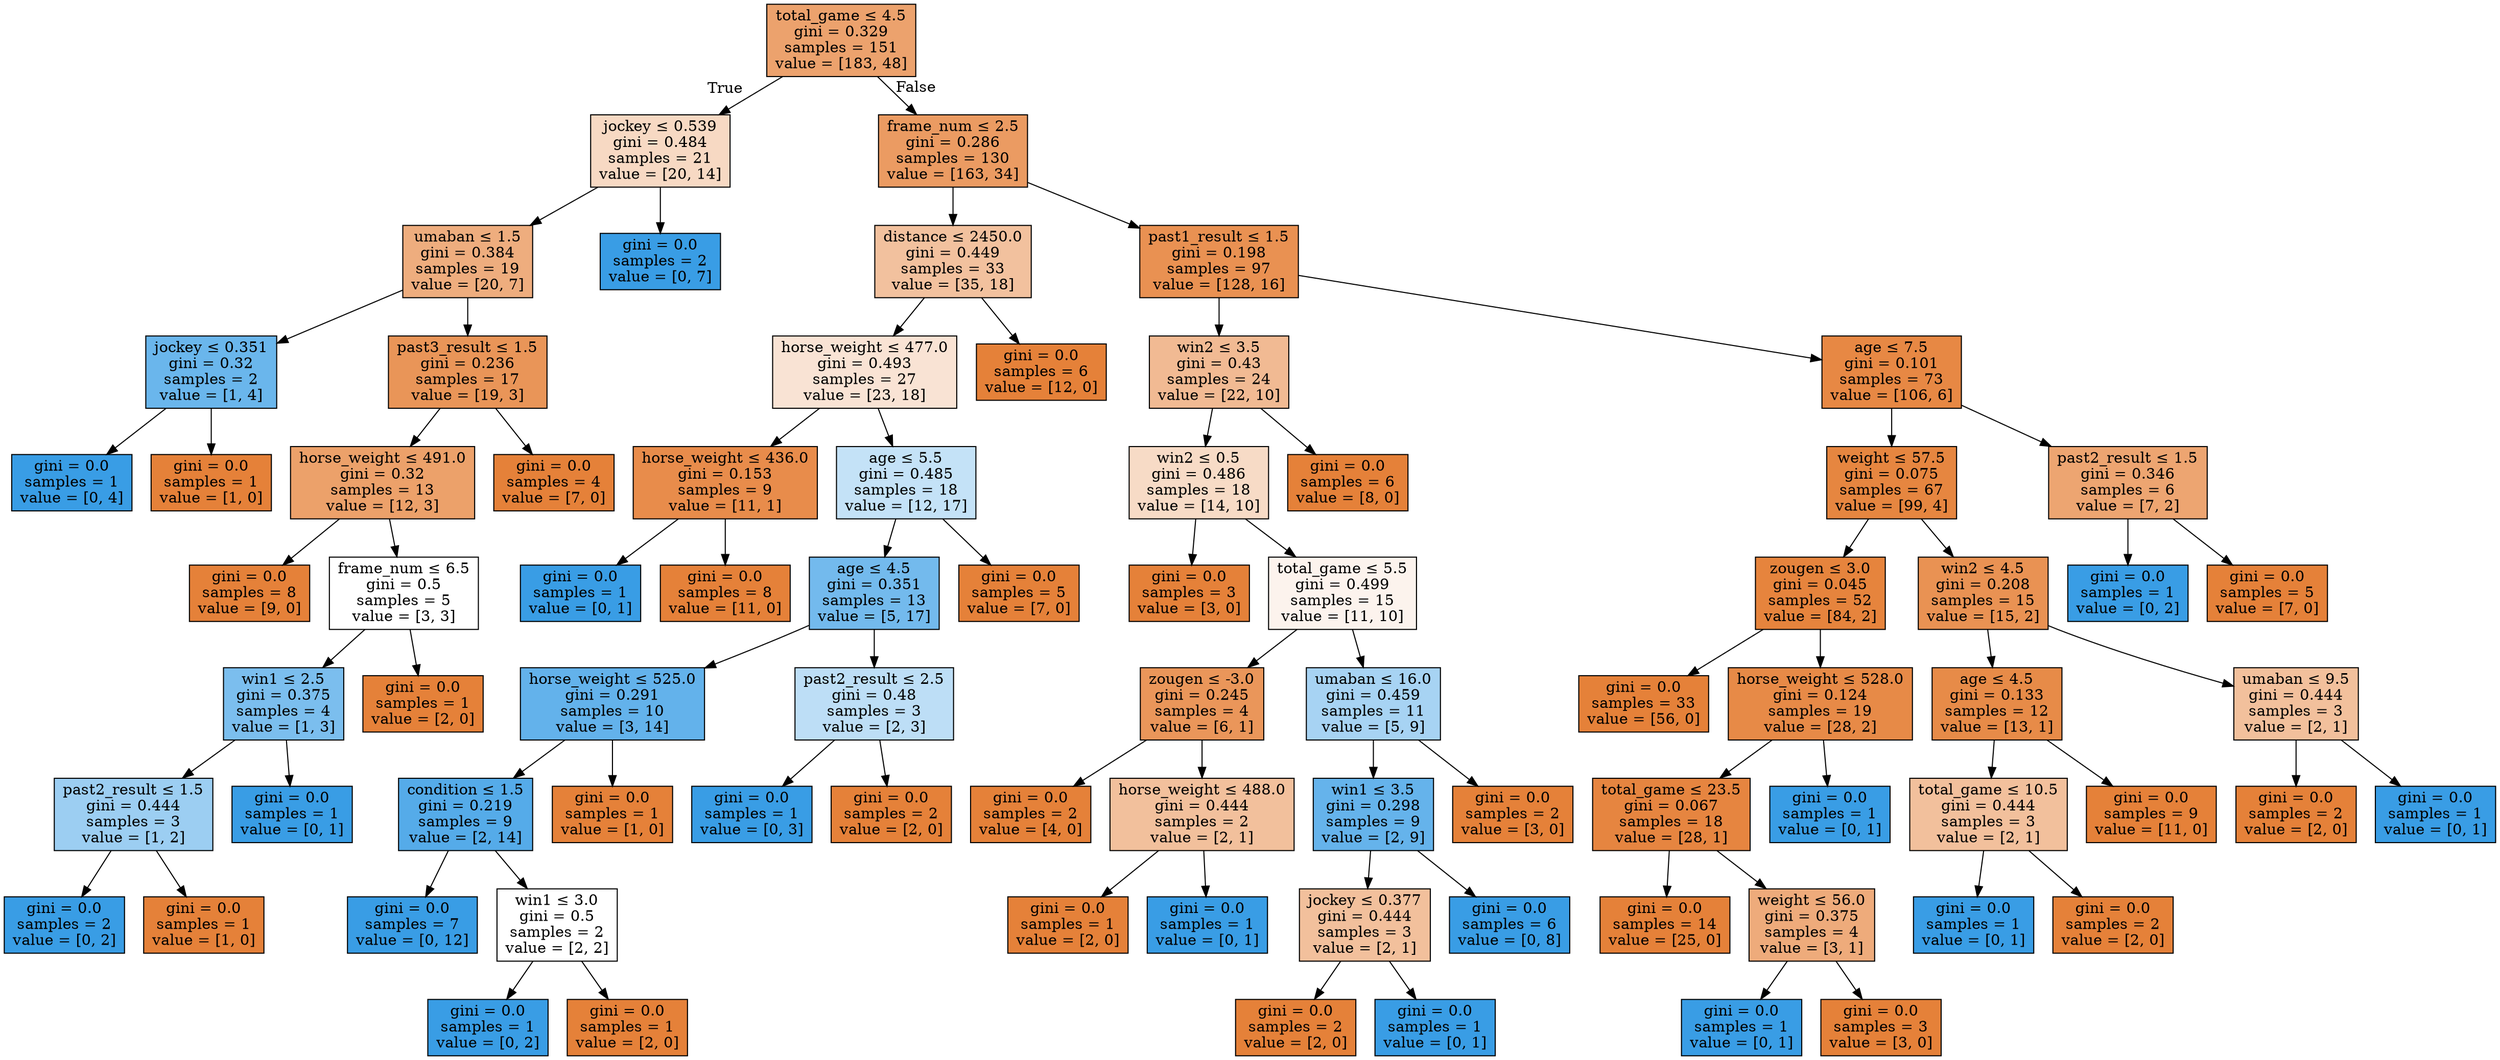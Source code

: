digraph Tree {
node [shape=box, style="filled", color="black"] ;
0 [label=<total_game &le; 4.5<br/>gini = 0.329<br/>samples = 151<br/>value = [183, 48]>, fillcolor="#e58139bc"] ;
1 [label=<jockey &le; 0.539<br/>gini = 0.484<br/>samples = 21<br/>value = [20, 14]>, fillcolor="#e581394d"] ;
0 -> 1 [labeldistance=2.5, labelangle=45, headlabel="True"] ;
2 [label=<umaban &le; 1.5<br/>gini = 0.384<br/>samples = 19<br/>value = [20, 7]>, fillcolor="#e58139a6"] ;
1 -> 2 ;
3 [label=<jockey &le; 0.351<br/>gini = 0.32<br/>samples = 2<br/>value = [1, 4]>, fillcolor="#399de5bf"] ;
2 -> 3 ;
4 [label=<gini = 0.0<br/>samples = 1<br/>value = [0, 4]>, fillcolor="#399de5ff"] ;
3 -> 4 ;
5 [label=<gini = 0.0<br/>samples = 1<br/>value = [1, 0]>, fillcolor="#e58139ff"] ;
3 -> 5 ;
6 [label=<past3_result &le; 1.5<br/>gini = 0.236<br/>samples = 17<br/>value = [19, 3]>, fillcolor="#e58139d7"] ;
2 -> 6 ;
7 [label=<horse_weight &le; 491.0<br/>gini = 0.32<br/>samples = 13<br/>value = [12, 3]>, fillcolor="#e58139bf"] ;
6 -> 7 ;
8 [label=<gini = 0.0<br/>samples = 8<br/>value = [9, 0]>, fillcolor="#e58139ff"] ;
7 -> 8 ;
9 [label=<frame_num &le; 6.5<br/>gini = 0.5<br/>samples = 5<br/>value = [3, 3]>, fillcolor="#e5813900"] ;
7 -> 9 ;
10 [label=<win1 &le; 2.5<br/>gini = 0.375<br/>samples = 4<br/>value = [1, 3]>, fillcolor="#399de5aa"] ;
9 -> 10 ;
11 [label=<past2_result &le; 1.5<br/>gini = 0.444<br/>samples = 3<br/>value = [1, 2]>, fillcolor="#399de57f"] ;
10 -> 11 ;
12 [label=<gini = 0.0<br/>samples = 2<br/>value = [0, 2]>, fillcolor="#399de5ff"] ;
11 -> 12 ;
13 [label=<gini = 0.0<br/>samples = 1<br/>value = [1, 0]>, fillcolor="#e58139ff"] ;
11 -> 13 ;
14 [label=<gini = 0.0<br/>samples = 1<br/>value = [0, 1]>, fillcolor="#399de5ff"] ;
10 -> 14 ;
15 [label=<gini = 0.0<br/>samples = 1<br/>value = [2, 0]>, fillcolor="#e58139ff"] ;
9 -> 15 ;
16 [label=<gini = 0.0<br/>samples = 4<br/>value = [7, 0]>, fillcolor="#e58139ff"] ;
6 -> 16 ;
17 [label=<gini = 0.0<br/>samples = 2<br/>value = [0, 7]>, fillcolor="#399de5ff"] ;
1 -> 17 ;
18 [label=<frame_num &le; 2.5<br/>gini = 0.286<br/>samples = 130<br/>value = [163, 34]>, fillcolor="#e58139ca"] ;
0 -> 18 [labeldistance=2.5, labelangle=-45, headlabel="False"] ;
19 [label=<distance &le; 2450.0<br/>gini = 0.449<br/>samples = 33<br/>value = [35, 18]>, fillcolor="#e581397c"] ;
18 -> 19 ;
20 [label=<horse_weight &le; 477.0<br/>gini = 0.493<br/>samples = 27<br/>value = [23, 18]>, fillcolor="#e5813937"] ;
19 -> 20 ;
21 [label=<horse_weight &le; 436.0<br/>gini = 0.153<br/>samples = 9<br/>value = [11, 1]>, fillcolor="#e58139e8"] ;
20 -> 21 ;
22 [label=<gini = 0.0<br/>samples = 1<br/>value = [0, 1]>, fillcolor="#399de5ff"] ;
21 -> 22 ;
23 [label=<gini = 0.0<br/>samples = 8<br/>value = [11, 0]>, fillcolor="#e58139ff"] ;
21 -> 23 ;
24 [label=<age &le; 5.5<br/>gini = 0.485<br/>samples = 18<br/>value = [12, 17]>, fillcolor="#399de54b"] ;
20 -> 24 ;
25 [label=<age &le; 4.5<br/>gini = 0.351<br/>samples = 13<br/>value = [5, 17]>, fillcolor="#399de5b4"] ;
24 -> 25 ;
26 [label=<horse_weight &le; 525.0<br/>gini = 0.291<br/>samples = 10<br/>value = [3, 14]>, fillcolor="#399de5c8"] ;
25 -> 26 ;
27 [label=<condition &le; 1.5<br/>gini = 0.219<br/>samples = 9<br/>value = [2, 14]>, fillcolor="#399de5db"] ;
26 -> 27 ;
28 [label=<gini = 0.0<br/>samples = 7<br/>value = [0, 12]>, fillcolor="#399de5ff"] ;
27 -> 28 ;
29 [label=<win1 &le; 3.0<br/>gini = 0.5<br/>samples = 2<br/>value = [2, 2]>, fillcolor="#e5813900"] ;
27 -> 29 ;
30 [label=<gini = 0.0<br/>samples = 1<br/>value = [0, 2]>, fillcolor="#399de5ff"] ;
29 -> 30 ;
31 [label=<gini = 0.0<br/>samples = 1<br/>value = [2, 0]>, fillcolor="#e58139ff"] ;
29 -> 31 ;
32 [label=<gini = 0.0<br/>samples = 1<br/>value = [1, 0]>, fillcolor="#e58139ff"] ;
26 -> 32 ;
33 [label=<past2_result &le; 2.5<br/>gini = 0.48<br/>samples = 3<br/>value = [2, 3]>, fillcolor="#399de555"] ;
25 -> 33 ;
34 [label=<gini = 0.0<br/>samples = 1<br/>value = [0, 3]>, fillcolor="#399de5ff"] ;
33 -> 34 ;
35 [label=<gini = 0.0<br/>samples = 2<br/>value = [2, 0]>, fillcolor="#e58139ff"] ;
33 -> 35 ;
36 [label=<gini = 0.0<br/>samples = 5<br/>value = [7, 0]>, fillcolor="#e58139ff"] ;
24 -> 36 ;
37 [label=<gini = 0.0<br/>samples = 6<br/>value = [12, 0]>, fillcolor="#e58139ff"] ;
19 -> 37 ;
38 [label=<past1_result &le; 1.5<br/>gini = 0.198<br/>samples = 97<br/>value = [128, 16]>, fillcolor="#e58139df"] ;
18 -> 38 ;
39 [label=<win2 &le; 3.5<br/>gini = 0.43<br/>samples = 24<br/>value = [22, 10]>, fillcolor="#e581398b"] ;
38 -> 39 ;
40 [label=<win2 &le; 0.5<br/>gini = 0.486<br/>samples = 18<br/>value = [14, 10]>, fillcolor="#e5813949"] ;
39 -> 40 ;
41 [label=<gini = 0.0<br/>samples = 3<br/>value = [3, 0]>, fillcolor="#e58139ff"] ;
40 -> 41 ;
42 [label=<total_game &le; 5.5<br/>gini = 0.499<br/>samples = 15<br/>value = [11, 10]>, fillcolor="#e5813917"] ;
40 -> 42 ;
43 [label=<zougen &le; -3.0<br/>gini = 0.245<br/>samples = 4<br/>value = [6, 1]>, fillcolor="#e58139d4"] ;
42 -> 43 ;
44 [label=<gini = 0.0<br/>samples = 2<br/>value = [4, 0]>, fillcolor="#e58139ff"] ;
43 -> 44 ;
45 [label=<horse_weight &le; 488.0<br/>gini = 0.444<br/>samples = 2<br/>value = [2, 1]>, fillcolor="#e581397f"] ;
43 -> 45 ;
46 [label=<gini = 0.0<br/>samples = 1<br/>value = [2, 0]>, fillcolor="#e58139ff"] ;
45 -> 46 ;
47 [label=<gini = 0.0<br/>samples = 1<br/>value = [0, 1]>, fillcolor="#399de5ff"] ;
45 -> 47 ;
48 [label=<umaban &le; 16.0<br/>gini = 0.459<br/>samples = 11<br/>value = [5, 9]>, fillcolor="#399de571"] ;
42 -> 48 ;
49 [label=<win1 &le; 3.5<br/>gini = 0.298<br/>samples = 9<br/>value = [2, 9]>, fillcolor="#399de5c6"] ;
48 -> 49 ;
50 [label=<jockey &le; 0.377<br/>gini = 0.444<br/>samples = 3<br/>value = [2, 1]>, fillcolor="#e581397f"] ;
49 -> 50 ;
51 [label=<gini = 0.0<br/>samples = 2<br/>value = [2, 0]>, fillcolor="#e58139ff"] ;
50 -> 51 ;
52 [label=<gini = 0.0<br/>samples = 1<br/>value = [0, 1]>, fillcolor="#399de5ff"] ;
50 -> 52 ;
53 [label=<gini = 0.0<br/>samples = 6<br/>value = [0, 8]>, fillcolor="#399de5ff"] ;
49 -> 53 ;
54 [label=<gini = 0.0<br/>samples = 2<br/>value = [3, 0]>, fillcolor="#e58139ff"] ;
48 -> 54 ;
55 [label=<gini = 0.0<br/>samples = 6<br/>value = [8, 0]>, fillcolor="#e58139ff"] ;
39 -> 55 ;
56 [label=<age &le; 7.5<br/>gini = 0.101<br/>samples = 73<br/>value = [106, 6]>, fillcolor="#e58139f1"] ;
38 -> 56 ;
57 [label=<weight &le; 57.5<br/>gini = 0.075<br/>samples = 67<br/>value = [99, 4]>, fillcolor="#e58139f5"] ;
56 -> 57 ;
58 [label=<zougen &le; 3.0<br/>gini = 0.045<br/>samples = 52<br/>value = [84, 2]>, fillcolor="#e58139f9"] ;
57 -> 58 ;
59 [label=<gini = 0.0<br/>samples = 33<br/>value = [56, 0]>, fillcolor="#e58139ff"] ;
58 -> 59 ;
60 [label=<horse_weight &le; 528.0<br/>gini = 0.124<br/>samples = 19<br/>value = [28, 2]>, fillcolor="#e58139ed"] ;
58 -> 60 ;
61 [label=<total_game &le; 23.5<br/>gini = 0.067<br/>samples = 18<br/>value = [28, 1]>, fillcolor="#e58139f6"] ;
60 -> 61 ;
62 [label=<gini = 0.0<br/>samples = 14<br/>value = [25, 0]>, fillcolor="#e58139ff"] ;
61 -> 62 ;
63 [label=<weight &le; 56.0<br/>gini = 0.375<br/>samples = 4<br/>value = [3, 1]>, fillcolor="#e58139aa"] ;
61 -> 63 ;
64 [label=<gini = 0.0<br/>samples = 1<br/>value = [0, 1]>, fillcolor="#399de5ff"] ;
63 -> 64 ;
65 [label=<gini = 0.0<br/>samples = 3<br/>value = [3, 0]>, fillcolor="#e58139ff"] ;
63 -> 65 ;
66 [label=<gini = 0.0<br/>samples = 1<br/>value = [0, 1]>, fillcolor="#399de5ff"] ;
60 -> 66 ;
67 [label=<win2 &le; 4.5<br/>gini = 0.208<br/>samples = 15<br/>value = [15, 2]>, fillcolor="#e58139dd"] ;
57 -> 67 ;
68 [label=<age &le; 4.5<br/>gini = 0.133<br/>samples = 12<br/>value = [13, 1]>, fillcolor="#e58139eb"] ;
67 -> 68 ;
69 [label=<total_game &le; 10.5<br/>gini = 0.444<br/>samples = 3<br/>value = [2, 1]>, fillcolor="#e581397f"] ;
68 -> 69 ;
70 [label=<gini = 0.0<br/>samples = 1<br/>value = [0, 1]>, fillcolor="#399de5ff"] ;
69 -> 70 ;
71 [label=<gini = 0.0<br/>samples = 2<br/>value = [2, 0]>, fillcolor="#e58139ff"] ;
69 -> 71 ;
72 [label=<gini = 0.0<br/>samples = 9<br/>value = [11, 0]>, fillcolor="#e58139ff"] ;
68 -> 72 ;
73 [label=<umaban &le; 9.5<br/>gini = 0.444<br/>samples = 3<br/>value = [2, 1]>, fillcolor="#e581397f"] ;
67 -> 73 ;
74 [label=<gini = 0.0<br/>samples = 2<br/>value = [2, 0]>, fillcolor="#e58139ff"] ;
73 -> 74 ;
75 [label=<gini = 0.0<br/>samples = 1<br/>value = [0, 1]>, fillcolor="#399de5ff"] ;
73 -> 75 ;
76 [label=<past2_result &le; 1.5<br/>gini = 0.346<br/>samples = 6<br/>value = [7, 2]>, fillcolor="#e58139b6"] ;
56 -> 76 ;
77 [label=<gini = 0.0<br/>samples = 1<br/>value = [0, 2]>, fillcolor="#399de5ff"] ;
76 -> 77 ;
78 [label=<gini = 0.0<br/>samples = 5<br/>value = [7, 0]>, fillcolor="#e58139ff"] ;
76 -> 78 ;
}